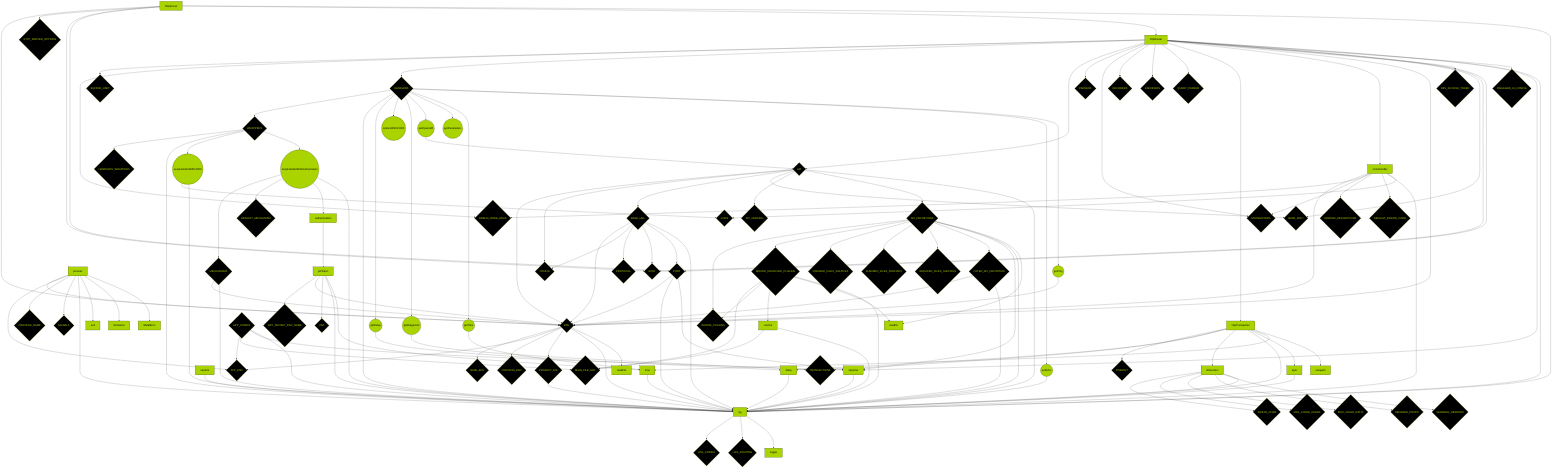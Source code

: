 graph TD
  PROJECT_DIR{PROJECT_DIR}-->log
  WHOOK_RESOLVED_PLUGINS{WHOOK_RESOLVED_PLUGINS}-->MAIN_FILE_URL{MAIN_FILE_URL}
  WHOOK_RESOLVED_PLUGINS{WHOOK_RESOLVED_PLUGINS}-->WHOOK_PLUGINS{WHOOK_PLUGINS}
  WHOOK_RESOLVED_PLUGINS{WHOOK_RESOLVED_PLUGINS}-->resolve
  WHOOK_RESOLVED_PLUGINS{WHOOK_RESOLVED_PLUGINS}-->readDir
  WHOOK_RESOLVED_PLUGINS{WHOOK_RESOLVED_PLUGINS}-->log
  log-->LOG_CONFIG{LOG_CONFIG}
  log-->LOG_ROUTING{LOG_ROUTING}
  log-->logger
  time-->log
  random-->log
  delay-->log
  process-->ENV{ENV}
  process-->APP_ENV{APP_ENV}
  process-->PROCESS_NAME{PROCESS_NAME}
  process-->SIGNALS{SIGNALS}
  process-->log
  process-->exit
  process-->$instance
  process-->$fatalError
  httpRouter-->DEBUG_NODE_ENVS{DEBUG_NODE_ENVS}
  httpRouter-->BUFFER_LIMIT{BUFFER_LIMIT}
  httpRouter-->HANDLERS{HANDLERS}
  httpRouter-->API{API}
  httpRouter-->PARSERS{PARSERS}
  httpRouter-->STRINGIFYERS{STRINGIFYERS}
  httpRouter-->DECODERS{DECODERS}
  httpRouter-->ENCODERS{ENCODERS}
  httpRouter-->QUERY_PARSER{QUERY_PARSER}
  httpRouter-->httpTransaction
  httpRouter-->errorHandler
  httpRouter-->ENV{ENV}
  httpRouter-->DEV_ACCESS_TOKEN{DEV_ACCESS_TOKEN}
  httpRouter-->BASE_PATH{BASE_PATH}
  httpRouter-->HOST{HOST}
  httpRouter-->PORT{PORT}
  httpRouter-->SWAGGER_UI_CONFIG{SWAGGER_UI_CONFIG}
  httpRouter-->importer
  httpRouter-->log
  httpTransaction-->TIMEOUT{TIMEOUT}
  httpTransaction-->TRANSACTIONS{TRANSACTIONS}
  httpTransaction-->delay
  httpTransaction-->obfuscator
  httpTransaction-->log
  httpTransaction-->apm
  httpTransaction-->time
  httpTransaction-->uniqueId
  httpServer-->ENV{ENV}
  httpServer-->HTTP_SERVER_OPTIONS{HTTP_SERVER_OPTIONS}
  httpServer-->HOST{HOST}
  httpServer-->PORT{PORT}
  httpServer-->httpRouter
  httpServer-->log
  errorHandler-->ENV{ENV}
  errorHandler-->DEBUG_NODE_ENVS{DEBUG_NODE_ENVS}
  errorHandler-->STRINGIFYERS{STRINGIFYERS}
  errorHandler-->ERRORS_DESCRIPTORS{ERRORS_DESCRIPTORS}
  errorHandler-->DEFAULT_ERROR_CODE{DEFAULT_ERROR_CODE}
  errorHandler-->log
  errorHandler-->CORS{CORS}
  ENV{ENV}-->BASE_ENV{BASE_ENV}
  ENV{ENV}-->APP_ENV{APP_ENV}
  ENV{ENV}-->PROCESS_ENV{PROCESS_ENV}
  ENV{ENV}-->PROJECT_DIR{PROJECT_DIR}
  ENV{ENV}-->log
  ENV{ENV}-->readFile
  obfuscator-->SHIELD_CHAR{SHIELD_CHAR}
  obfuscator-->MAX_CLEAR_CHARS{MAX_CLEAR_CHARS}
  obfuscator-->MAX_CLEAR_RATIO{MAX_CLEAR_RATIO}
  obfuscator-->SENSIBLE_PROPS{SENSIBLE_PROPS}
  obfuscator-->SENSIBLE_HEADERS{SENSIBLE_HEADERS}
  obfuscator-->log
  apm-->log
  resolve-->MAIN_FILE_URL{MAIN_FILE_URL}
  resolve-->log
  importer-->log
  APP_CONFIG{APP_CONFIG}-->APP_ENV{APP_ENV}
  APP_CONFIG{APP_CONFIG}-->MAIN_FILE_URL{MAIN_FILE_URL}
  APP_CONFIG{APP_CONFIG}-->importer
  APP_CONFIG{APP_CONFIG}-->log
  API_DEFINITIONS{API_DEFINITIONS}-->WHOOK_PLUGINS{WHOOK_PLUGINS}
  API_DEFINITIONS{API_DEFINITIONS}-->WHOOK_RESOLVED_PLUGINS{WHOOK_RESOLVED_PLUGINS}
  API_DEFINITIONS{API_DEFINITIONS}-->IGNORED_FILES_SUFFIXES{IGNORED_FILES_SUFFIXES}
  API_DEFINITIONS{API_DEFINITIONS}-->IGNORED_FILES_PREFIXES{IGNORED_FILES_PREFIXES}
  API_DEFINITIONS{API_DEFINITIONS}-->REDUCED_FILES_SUFFIXES{REDUCED_FILES_SUFFIXES}
  API_DEFINITIONS{API_DEFINITIONS}-->FILTER_API_DEFINITION{FILTER_API_DEFINITION}
  API_DEFINITIONS{API_DEFINITIONS}-->importer
  API_DEFINITIONS{API_DEFINITIONS}-->log
  API_DEFINITIONS{API_DEFINITIONS}-->readDir
  PORT{PORT}-->ENV{ENV}
  PORT{PORT}-->log
  PORT{PORT}-->importer
  HANDLERS{HANDLERS}-->WRAPPERS{WRAPPERS}
  HANDLERS{HANDLERS}-->log
  HANDLERS{HANDLERS}-->getDelay((getDelay))
  HANDLERS{HANDLERS}-->optionsWithCORS((optionsWithCORS))
  HANDLERS{HANDLERS}-->getDiagnostic((getDiagnostic))
  HANDLERS{HANDLERS}-->getOpenAPI((getOpenAPI))
  HANDLERS{HANDLERS}-->getParameters((getParameters))
  HANDLERS{HANDLERS}-->getTime((getTime))
  HANDLERS{HANDLERS}-->putEcho((putEcho))
  HANDLERS{HANDLERS}-->getPing((getPing))
  API{API}-->ENV{ENV}
  API{API}-->CONFIG{CONFIG}
  API{API}-->BASE_URL{BASE_URL}
  API{API}-->BASE_PATH{BASE_PATH}
  API{API}-->API_VERSION{API_VERSION}
  API{API}-->API_DEFINITIONS{API_DEFINITIONS}
  API{API}-->log
  BASE_URL{BASE_URL}-->ENV{ENV}
  BASE_URL{BASE_URL}-->CONFIG{CONFIG}
  BASE_URL{BASE_URL}-->PROTOCOL{PROTOCOL}
  BASE_URL{BASE_URL}-->HOST{HOST}
  BASE_URL{BASE_URL}-->PORT{PORT}
  BASE_URL{BASE_URL}-->log
  FILTER_API_DEFINITION{FILTER_API_DEFINITION}-->ENV{ENV}
  FILTER_API_DEFINITION{FILTER_API_DEFINITION}-->log
  WRAPPERS{WRAPPERS}-->HANDLERS_WRAPPERS{HANDLERS_WRAPPERS}
  WRAPPERS{WRAPPERS}-->log
  WRAPPERS{WRAPPERS}-->wrapHandlerWithCORS((wrapHandlerWithCORS))
  WRAPPERS{WRAPPERS}-->wrapHandlerWithAuthorization((wrapHandlerWithAuthorization))
  getDelay((getDelay))-->delay
  getDiagnostic((getDiagnostic))-->TRANSACTIONS{TRANSACTIONS}
  getOpenAPI((getOpenAPI))-->API{API}
  getTime((getTime))-->time
  putEcho((putEcho))-->log
  getPing((getPing))-->ENV{ENV}
  wrapHandlerWithCORS((wrapHandlerWithCORS))-->CORS{CORS}
  wrapHandlerWithCORS((wrapHandlerWithCORS))-->log
  wrapHandlerWithAuthorization((wrapHandlerWithAuthorization))-->MECHANISMS{MECHANISMS}
  wrapHandlerWithAuthorization((wrapHandlerWithAuthorization))-->DEFAULT_MECHANISM{DEFAULT_MECHANISM}
  wrapHandlerWithAuthorization((wrapHandlerWithAuthorization))-->authentication
  wrapHandlerWithAuthorization((wrapHandlerWithAuthorization))-->log
  MECHANISMS{MECHANISMS}-->ENV{ENV}
  MECHANISMS{MECHANISMS}-->log
  authentication-->jwtToken
  jwtToken-->JWT_SECRET_ENV_NAME{JWT_SECRET_ENV_NAME}
  jwtToken-->ENV{ENV}
  jwtToken-->JWT{JWT}
  jwtToken-->log
  jwtToken-->time
  classDef handlers fill:#aad400,stroke:#000,stroke-width:1px,color:#000;
  classDef wrappers fill:#aad400,stroke:#000,stroke-width:1px,color:#000;
  classDef config fill:#000,stroke:#aad400,stroke-width:1px,color:#aad400;
  classDef others fill:#aad400,stroke:#000,stroke-width:1px,color:#000;
  class PROJECT_DIR config;
  class log others;
  class WHOOK_RESOLVED_PLUGINS config;
  class MAIN_FILE_URL config;
  class WHOOK_PLUGINS config;
  class resolve others;
  class readDir others;
  class LOG_CONFIG config;
  class LOG_ROUTING config;
  class logger others;
  class time others;
  class random others;
  class delay others;
  class ENV config;
  class process others;
  class APP_ENV config;
  class PROCESS_NAME config;
  class SIGNALS config;
  class exit others;
  class $instance others;
  class $fatalError others;
  class DEBUG_NODE_ENVS config;
  class httpRouter others;
  class BUFFER_LIMIT config;
  class HANDLERS config;
  class API config;
  class PARSERS config;
  class STRINGIFYERS config;
  class DECODERS config;
  class ENCODERS config;
  class QUERY_PARSER config;
  class httpTransaction others;
  class errorHandler others;
  class DEV_ACCESS_TOKEN config;
  class BASE_PATH config;
  class HOST config;
  class PORT config;
  class SWAGGER_UI_CONFIG config;
  class importer others;
  class TIMEOUT config;
  class TRANSACTIONS config;
  class obfuscator others;
  class apm others;
  class uniqueId others;
  class httpServer others;
  class HTTP_SERVER_OPTIONS config;
  class ERRORS_DESCRIPTORS config;
  class DEFAULT_ERROR_CODE config;
  class CORS config;
  class BASE_ENV config;
  class PROCESS_ENV config;
  class readFile others;
  class SHIELD_CHAR config;
  class MAX_CLEAR_CHARS config;
  class MAX_CLEAR_RATIO config;
  class SENSIBLE_PROPS config;
  class SENSIBLE_HEADERS config;
  class APP_CONFIG config;
  class API_DEFINITIONS config;
  class IGNORED_FILES_SUFFIXES config;
  class IGNORED_FILES_PREFIXES config;
  class REDUCED_FILES_SUFFIXES config;
  class FILTER_API_DEFINITION config;
  class WRAPPERS config;
  class getDelay handlers;
  class optionsWithCORS handlers;
  class getDiagnostic handlers;
  class getOpenAPI handlers;
  class getParameters handlers;
  class getTime handlers;
  class putEcho handlers;
  class getPing handlers;
  class CONFIG config;
  class BASE_URL config;
  class API_VERSION config;
  class PROTOCOL config;
  class HANDLERS_WRAPPERS config;
  class wrapHandlerWithCORS wrappers;
  class wrapHandlerWithAuthorization wrappers;
  class MECHANISMS config;
  class DEFAULT_MECHANISM config;
  class authentication others;
  class jwtToken others;
  class JWT_SECRET_ENV_NAME config;
  class JWT config;
